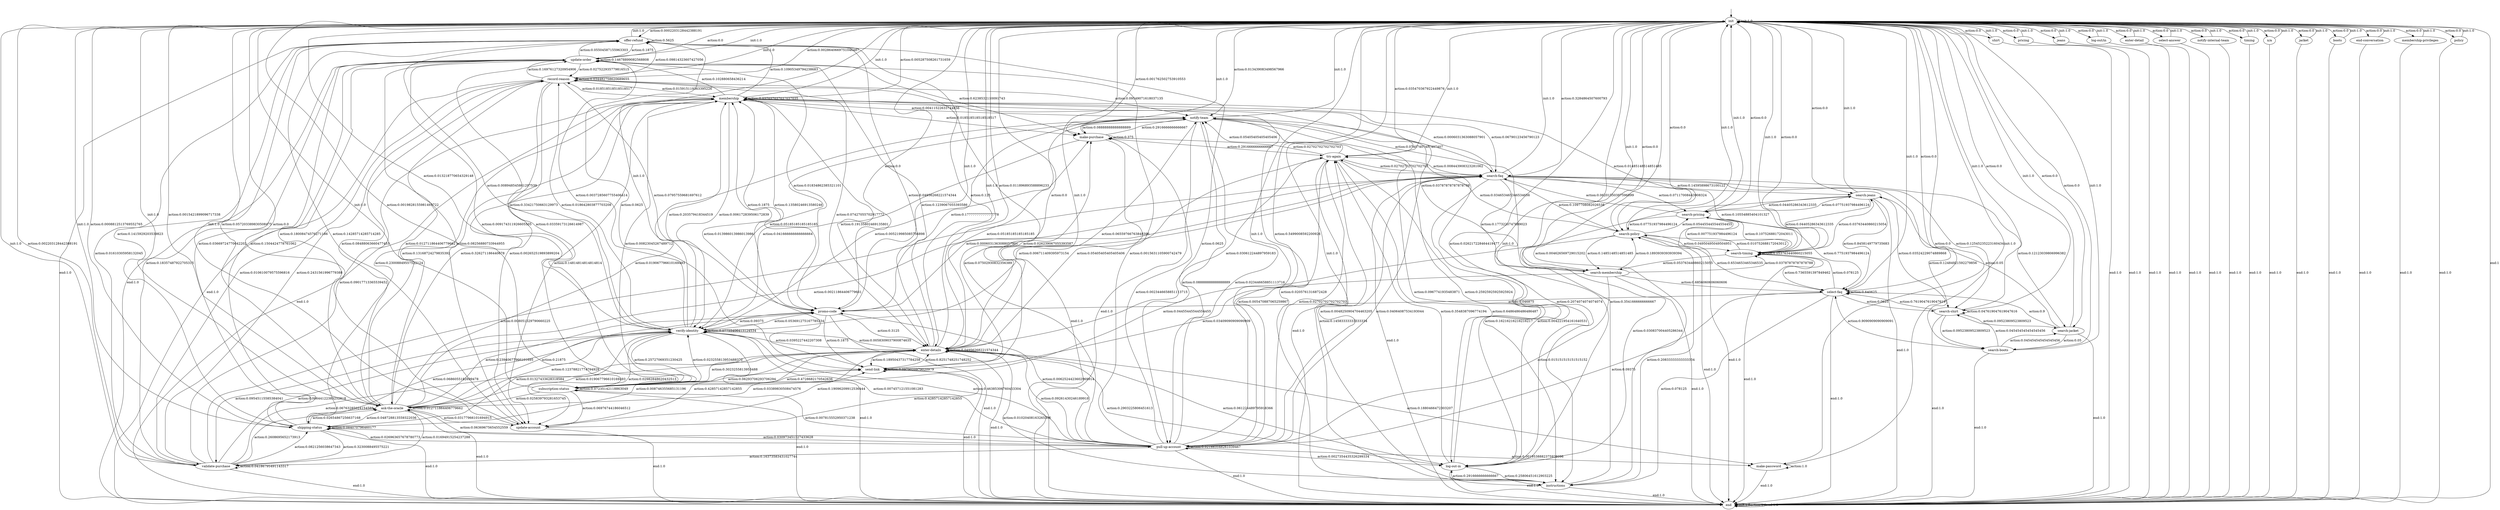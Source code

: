 digraph learned_mdp {
s0 [label="init"];
s1 [label="offer-refund"];
s2 [label="search-jeans"];
s3 [label="make-purchase"];
s4 [label="shirt"];
s5 [label="pricing"];
s6 [label="search-pricing"];
s7 [label="search-membership"];
s8 [label="try-again"];
s9 [label="promo-code"];
s10 [label="jeans"];
s11 [label="log-out/in"];
s12 [label="enter-detail"];
s13 [label="select-answer"];
s14 [label="validate-purchase"];
s15 [label="notify-internal-team"];
s16 [label="verify-identity"];
s17 [label="log-out-in"];
s18 [label="update-order"];
s19 [label="subscription-status"];
s20 [label="select-faq"];
s21 [label="make-password"];
s22 [label="ask-the-oracle"];
s23 [label="instructions"];
s24 [label="search-timing"];
s25 [label="shipping-status"];
s26 [label="pull-up-account"];
s27 [label="search-boots"];
s28 [label="update-account"];
s29 [label="timing"];
s30 [label="n/a"];
s31 [label="jacket"];
s32 [label="boots"];
s33 [label="end-conversation"];
s34 [label="search-shirt"];
s35 [label="record-reason"];
s36 [label="search-jacket"];
s37 [label="send-link"];
s38 [label="enter-details"];
s39 [label="membership-privileges"];
s40 [label="search-faq"];
s41 [label="notify-team"];
s42 [label="membership"];
s43 [label="search-policy"];
s44 [label="policy"];
s45 [label="end"];
s0 -> s0  [label="init:1.0"];
s0 -> s1  [label="action:0.0002203128442388191"];
s0 -> s2  [label="action:0.0"];
s0 -> s3  [label="action:0.001762502753910553"];
s0 -> s4  [label="action:0.0"];
s0 -> s5  [label="action:0.0"];
s0 -> s6  [label="action:0.0"];
s0 -> s7  [label="action:0.0"];
s0 -> s8  [label="action:0.035470367922449876"];
s0 -> s9  [label="action:0.0"];
s0 -> s10  [label="action:0.0"];
s0 -> s11  [label="action:0.0"];
s0 -> s12  [label="action:0.0"];
s0 -> s13  [label="action:0.0"];
s0 -> s14  [label="action:0.002203128442388191"];
s0 -> s15  [label="action:0.0"];
s0 -> s16  [label="action:0.013218770654329148"];
s0 -> s17  [label="action:0.026217228464419477"];
s0 -> s18  [label="action:0.0"];
s0 -> s19  [label="action:0.0019828155981493722"];
s0 -> s20  [label="action:0.0"];
s0 -> s21  [label="action:0.0"];
s0 -> s22  [label="action:0.0015421899096717338"];
s0 -> s23  [label="action:0.004626569729015202"];
s0 -> s24  [label="action:0.0"];
s0 -> s25  [label="action:0.0008812513769552765"];
s0 -> s26  [label="action:0.5499008592200926"];
s0 -> s27  [label="action:0.0"];
s0 -> s28  [label="action:0.0"];
s0 -> s29  [label="action:0.0"];
s0 -> s30  [label="action:0.0"];
s0 -> s31  [label="action:0.0"];
s0 -> s32  [label="action:0.0"];
s0 -> s33  [label="action:0.0"];
s0 -> s34  [label="action:0.0"];
s0 -> s35  [label="action:0.0028640669751046487"];
s0 -> s36  [label="action:0.0"];
s0 -> s37  [label="action:0.0"];
s0 -> s38  [label="action:0.011896893588896233"];
s0 -> s39  [label="action:0.0"];
s0 -> s40  [label="action:0.3284864507600793"];
s0 -> s41  [label="action:0.013439083498567966"];
s0 -> s42  [label="action:0.005287508261731659"];
s0 -> s43  [label="action:0.0"];
s0 -> s44  [label="action:0.0"];
s0 -> s45  [label="end:1"];
s1 -> s0  [label="init:1.0"];
s1 -> s1  [label="action:0.5625"];
s1 -> s18  [label="action:0.1875"];
s1 -> s26  [label="action:0.0625"];
s1 -> s37  [label="action:0.0625"];
s1 -> s38  [label="action:0.125"];
s1 -> s45 [label="end:1.0"];
s2 -> s0  [label="init:1.0"];
s2 -> s6  [label="action:0.04405286343612335"];
s2 -> s17  [label="action:0.030837004405286344"];
s2 -> s20  [label="action:0.8458149779735683"];
s2 -> s24  [label="action:0.04405286343612335"];
s2 -> s34  [label="action:0.03524229074889868"];
s2 -> s45 [label="end:1.0"];
s3 -> s0  [label="init:1.0"];
s3 -> s3  [label="action:0.375"];
s3 -> s8  [label="action:0.2916666666666667"];
s3 -> s16  [label="action:0.041666666666666664"];
s3 -> s41  [label="action:0.2916666666666667"];
s3 -> s45 [label="end:1.0"];
s4 -> s0  [label="init:1.0"];
s4 -> s45 [label="end:1.0"];
s5 -> s0  [label="init:1.0"];
s5 -> s45 [label="end:1.0"];
s6 -> s0  [label="init:1.0"];
s6 -> s2  [label="action:0.07751937984496124"];
s6 -> s20  [label="action:0.7751937984496124"];
s6 -> s24  [label="action:0.007751937984496124"];
s6 -> s40  [label="action:0.06201550387596899"];
s6 -> s43  [label="action:0.07751937984496124"];
s6 -> s45 [label="end:1.0"];
s7 -> s0  [label="init:1.0"];
s7 -> s20  [label="action:0.6856060606060606"];
s7 -> s24  [label="action:0.03787878787878788"];
s7 -> s26  [label="action:0.015151515151515152"];
s7 -> s37  [label="action:0.03409090909090909"];
s7 -> s42  [label="action:0.03787878787878788"];
s7 -> s43  [label="action:0.1893939393939394"];
s7 -> s45 [label="end:1.0"];
s8 -> s0  [label="init:1.0"];
s8 -> s3  [label="action:0.02702702702702703"];
s8 -> s17  [label="action:0.6486486486486487"];
s8 -> s23  [label="action:0.16216216216216217"];
s8 -> s26  [label="action:0.02702702702702703"];
s8 -> s38  [label="action:0.05405405405405406"];
s8 -> s40  [label="action:0.02702702702702703"];
s8 -> s41  [label="action:0.05405405405405406"];
s8 -> s45 [label="end:1.0"];
s9 -> s0  [label="init:1.0"];
s9 -> s16  [label="action:0.09375"];
s9 -> s22  [label="action:0.21875"];
s9 -> s37  [label="action:0.1875"];
s9 -> s38  [label="action:0.3125"];
s9 -> s42  [label="action:0.1875"];
s9 -> s45 [label="end:1.0"];
s10 -> s0  [label="init:1.0"];
s10 -> s45 [label="end:1.0"];
s11 -> s0  [label="init:1.0"];
s11 -> s45 [label="end:1.0"];
s12 -> s0  [label="init:1.0"];
s12 -> s45 [label="end:1.0"];
s13 -> s0  [label="init:1.0"];
s13 -> s45 [label="end:1.0"];
s14 -> s0  [label="init:1.0"];
s14 -> s1  [label="action:0.01610305958132045"];
s14 -> s14  [label="action:0.04186795491143317"];
s14 -> s16  [label="action:0.00644122383252818"];
s14 -> s18  [label="action:0.18357487922705315"];
s14 -> s22  [label="action:0.2608695652173913"];
s14 -> s25  [label="action:0.0821256038647343"];
s14 -> s35  [label="action:0.2431561996779388"];
s14 -> s38  [label="action:0.06763285024154589"];
s14 -> s40  [label="action:0.008051529790660225"];
s14 -> s42  [label="action:0.09017713365539452"];
s14 -> s45 [label="end:1.0"];
s15 -> s0  [label="init:1.0"];
s15 -> s45 [label="end:1.0"];
s16 -> s0  [label="init:1.0"];
s16 -> s1  [label="action:0.008948545861297539"];
s16 -> s3  [label="action:0.005219985085756898"];
s16 -> s9  [label="action:0.053691275167785234"];
s16 -> s14  [label="action:0.09545115585384041"];
s16 -> s16  [label="action:0.07755406413124534"];
s16 -> s18  [label="action:0.0037285607755406414"];
s16 -> s19  [label="action:0.25727069351230425"];
s16 -> s22  [label="action:0.12378821774794929"];
s16 -> s25  [label="action:0.0686055182699478"];
s16 -> s26  [label="action:0.007457121551081283"];
s16 -> s28  [label="action:0.02982848620432513"];
s16 -> s35  [label="action:0.018642803877703208"];
s16 -> s38  [label="action:0.0395227442207308"];
s16 -> s40  [label="action:0.006711409395973154"];
s16 -> s42  [label="action:0.203579418344519"];
s16 -> s45 [label="end:1.0"];
s17 -> s0  [label="init:1.0"];
s17 -> s8  [label="action:0.3548387096774194"];
s17 -> s23  [label="action:0.25806451612903225"];
s17 -> s38  [label="action:0.2903225806451613"];
s17 -> s41  [label="action:0.0967741935483871"];
s17 -> s45 [label="end:1.0"];
s18 -> s0  [label="init:1.0"];
s18 -> s1  [label="action:0.05504587155963303"];
s18 -> s3  [label="action:0.6238532110091743"];
s18 -> s9  [label="action:0.01834862385321101"];
s18 -> s18  [label="action:0.14678899082568808"];
s18 -> s19  [label="action:0.009174311926605505"];
s18 -> s25  [label="action:0.03669724770642202"];
s18 -> s28  [label="action:0.08256880733944955"];
s18 -> s35  [label="action:0.027522935779816515"];
s18 -> s45 [label="end:1.0"];
s19 -> s0  [label="init:1.0"];
s19 -> s16  [label="action:0.023255813953488372"];
s19 -> s18  [label="action:0.03359173126614987"];
s19 -> s19  [label="action:0.07235142118863049"];
s19 -> s22  [label="action:0.025839793281653745"];
s19 -> s28  [label="action:0.06976744186046512"];
s19 -> s37  [label="action:0.4728682170542636"];
s19 -> s38  [label="action:0.3023255813953488"];
s19 -> s45 [label="end:1.0"];
s20 -> s0  [label="init:1.0"];
s20 -> s9  [label="action:0.046875"];
s20 -> s20  [label="action:0.640625"];
s20 -> s23  [label="action:0.078125"];
s20 -> s24  [label="action:0.078125"];
s20 -> s26  [label="action:0.09375"];
s20 -> s34  [label="action:0.0625"];
s20 -> s45 [label="end:1.0"];
s21 -> s0  [label="init:1.0"];
s21 -> s21  [label="action:1.0"];
s21 -> s45 [label="end:1.0"];
s22 -> s0  [label="init:1.0"];
s22 -> s1  [label="action:0.057203389830508475"];
s22 -> s9  [label="action:0.23940677966101695"];
s22 -> s14  [label="action:0.01694915254237288"];
s22 -> s18  [label="action:0.18008474576271186"];
s22 -> s22  [label="action:0.012711864406779662"];
s22 -> s25  [label="action:0.048728813559322036"];
s22 -> s28  [label="action:0.03177966101694915"];
s22 -> s35  [label="action:0.012711864406779662"];
s22 -> s37  [label="action:0.03389830508474576"];
s22 -> s38  [label="action:0.019067796610169493"];
s22 -> s40  [label="action:0.00211864406779661"];
s22 -> s41  [label="action:0.019067796610169493"];
s22 -> s42  [label="action:0.326271186440678"];
s22 -> s45 [label="end:1.0"];
s23 -> s0  [label="init:1.0"];
s23 -> s8  [label="action:0.14583333333333334"];
s23 -> s17  [label="action:0.2916666666666667"];
s23 -> s41  [label="action:0.3541666666666667"];
s23 -> s43  [label="action:0.20833333333333334"];
s23 -> s45 [label="end:1.0"];
s24 -> s0  [label="init:1.0"];
s24 -> s2  [label="action:0.03763440860215054"];
s24 -> s6  [label="action:0.10752688172043011"];
s24 -> s7  [label="action:0.053763440860215055"];
s24 -> s20  [label="action:0.7365591397849462"];
s24 -> s24  [label="action:0.053763440860215055"];
s24 -> s43  [label="action:0.010752688172043012"];
s24 -> s45 [label="end:1.0"];
s25 -> s0  [label="init:1.0"];
s25 -> s1  [label="action:0.1415929203539823"];
s25 -> s14  [label="action:0.3230088495575221"];
s25 -> s16  [label="action:0.01327433628318584"];
s25 -> s18  [label="action:0.1504424778761062"];
s25 -> s22  [label="action:0.02654867256637168"];
s25 -> s25  [label="action:0.084070796460177"];
s25 -> s26  [label="action:0.030973451327433628"];
s25 -> s42  [label="action:0.23008849557522124"];
s25 -> s45 [label="end:1.0"];
s26 -> s0  [label="init:1.0"];
s26 -> s3  [label="action:0.0023446658851113715"];
s26 -> s8  [label="action:0.005470887065259867"];
s26 -> s9  [label="action:0.0062524423602969914"];
s26 -> s14  [label="action:0.16373583431027744"];
s26 -> s16  [label="action:0.46385306760453304"];
s26 -> s17  [label="action:0.0027354435326299334"];
s26 -> s18  [label="action:0.0015631105900742479"];
s26 -> s19  [label="action:0.007815552950371238"];
s26 -> s21  [label="action:0.0019538882375928096"];
s26 -> s22  [label="action:0.06369675654552559"];
s26 -> s25  [label="action:0.026963657678780773"];
s26 -> s26  [label="action:0.021883548261039467"];
s26 -> s35  [label="action:0.07502930832356389"];
s26 -> s38  [label="action:0.09261430246189918"];
s26 -> s40  [label="action:0.04064087534193044"];
s26 -> s41  [label="action:0.023446658851113716"];
s26 -> s45 [label="end:1.0"];
s27 -> s0  [label="init:1.0"];
s27 -> s20  [label="action:0.9090909090909091"];
s27 -> s34  [label="action:0.045454545454545456"];
s27 -> s36  [label="action:0.045454545454545456"];
s27 -> s45 [label="end:1.0"];
s28 -> s0  [label="init:1.0"];
s28 -> s1  [label="action:0.14285714285714285"];
s28 -> s37  [label="action:0.42857142857142855"];
s28 -> s38  [label="action:0.42857142857142855"];
s28 -> s45 [label="end:1.0"];
s29 -> s0  [label="init:1.0"];
s29 -> s45 [label="end:1.0"];
s30 -> s0  [label="init:1.0"];
s30 -> s45 [label="end:1.0"];
s31 -> s0  [label="init:1.0"];
s31 -> s45 [label="end:1.0"];
s32 -> s0  [label="init:1.0"];
s32 -> s45 [label="end:1.0"];
s33 -> s0  [label="init:1.0"];
s33 -> s45 [label="end:1.0"];
s34 -> s0  [label="init:1.0"];
s34 -> s20  [label="action:0.7619047619047619"];
s34 -> s27  [label="action:0.09523809523809523"];
s34 -> s34  [label="action:0.047619047619047616"];
s34 -> s36  [label="action:0.09523809523809523"];
s34 -> s45 [label="end:1.0"];
s35 -> s0  [label="init:1.0"];
s35 -> s1  [label="action:0.09814323607427056"];
s35 -> s9  [label="action:0.07957559681697612"];
s35 -> s14  [label="action:0.010610079575596816"];
s35 -> s16  [label="action:0.33421750663129973"];
s35 -> s18  [label="action:0.16976127320954906"];
s35 -> s22  [label="action:0.08488063660477453"];
s35 -> s28  [label="action:0.002652519893899204"];
s35 -> s35  [label="action:0.034482758620689655"];
s35 -> s38  [label="action:0.07427055702917772"];
s35 -> s41  [label="action:0.09549071618037135"];
s35 -> s42  [label="action:0.015915119363395226"];
s35 -> s45 [label="end:1.0"];
s36 -> s0  [label="init:1.0"];
s36 -> s2  [label="action:0.05"];
s36 -> s20  [label="action:0.9"];
s36 -> s27  [label="action:0.05"];
s36 -> s45 [label="end:1.0"];
s37 -> s0  [label="init:1.0"];
s37 -> s19  [label="action:0.06293706293706294"];
s37 -> s37  [label="action:0.0979020979020979"];
s37 -> s38  [label="action:0.8251748251748252"];
s37 -> s42  [label="action:0.013986013986013986"];
s37 -> s45 [label="end:1.0"];
s38 -> s0  [label="init:1.0"];
s38 -> s1  [label="action:0.04956268221574344"];
s38 -> s3  [label="action:0.026239067055393587"];
s38 -> s8  [label="action:0.030612244897959183"];
s38 -> s16  [label="action:0.0058309037900874635"];
s38 -> s17  [label="action:0.061224489795918366"];
s38 -> s18  [label="action:0.1239067055393586"];
s38 -> s21  [label="action:0.1880466472303207"];
s38 -> s23  [label="action:0.01020408163265306"];
s38 -> s25  [label="action:0.008746355685131196"];
s38 -> s28  [label="action:0.19096209912536444"];
s38 -> s37  [label="action:0.18950437317784258"];
s38 -> s38  [label="action:0.04956268221574344"];
s38 -> s41  [label="action:0.06559766763848396"];
s38 -> s45 [label="end:1.0"];
s39 -> s0  [label="init:1.0"];
s39 -> s45 [label="end:1.0"];
s40 -> s0  [label="init:1.0"];
s40 -> s2  [label="action:0.14595898673100122"];
s40 -> s6  [label="action:0.07117008443908324"];
s40 -> s7  [label="action:0.1773220747889023"];
s40 -> s8  [label="action:0.008443908323281062"];
s40 -> s9  [label="action:0.0006031363088057901"];
s40 -> s17  [label="action:0.004221954161640531"];
s40 -> s24  [label="action:0.10554885404101327"];
s40 -> s26  [label="action:0.0048250904704463205"];
s40 -> s27  [label="action:0.12484921592279856"];
s40 -> s34  [label="action:0.12545235223160434"];
s40 -> s36  [label="action:0.12123039806996382"];
s40 -> s42  [label="action:0.0006031363088057901"];
s40 -> s43  [label="action:0.1097708082026538"];
s40 -> s45 [label="end:1.0"];
s41 -> s0  [label="init:1.0"];
s41 -> s3  [label="action:0.08888888888888889"];
s41 -> s9  [label="action:0.17777777777777778"];
s41 -> s16  [label="action:0.05185185185185185"];
s41 -> s17  [label="action:0.25925925925925924"];
s41 -> s23  [label="action:0.2074074074074074"];
s41 -> s26  [label="action:0.08888888888888889"];
s41 -> s38  [label="action:0.05185185185185185"];
s41 -> s40  [label="action:0.07407407407407407"];
s41 -> s45 [label="end:1.0"];
s42 -> s0  [label="init:1.0"];
s42 -> s1  [label="action:0.10905349794238683"];
s42 -> s3  [label="action:0.018518518518518517"];
s42 -> s9  [label="action:0.13580246913580246"];
s42 -> s16  [label="action:0.006172839506172839"];
s42 -> s18  [label="action:0.102880658436214"];
s42 -> s19  [label="action:0.00823045267489712"];
s42 -> s22  [label="action:0.13168724279835392"];
s42 -> s23  [label="action:0.0205761316872428"];
s42 -> s28  [label="action:0.14814814814814814"];
s42 -> s35  [label="action:0.018518518518518517"];
s42 -> s38  [label="action:0.19135802469135801"];
s42 -> s40  [label="action:0.06790123456790123"];
s42 -> s41  [label="action:0.00411522633744856"];
s42 -> s42  [label="action:0.037037037037037035"];
s42 -> s45 [label="end:1.0"];
s43 -> s0  [label="init:1.0"];
s43 -> s6  [label="action:0.054455445544554455"];
s43 -> s7  [label="action:0.1485148514851485"];
s43 -> s8  [label="action:0.034653465346534656"];
s43 -> s19  [label="action:0.04455445544554455"];
s43 -> s20  [label="action:0.6534653465346535"];
s43 -> s24  [label="action:0.04950495049504951"];
s43 -> s42  [label="action:0.01485148514851485"];
s43 -> s45 [label="end:1.0"];
s44 -> s0  [label="init:1.0"];
s44 -> s45 [label="end:1.0"];
s45 -> s45 [label="init:1.0"];
s45 -> s45  [label="action:1.0"];
s45 -> s45  [label="end:1.0"];
__start0 [label="", shape=none];
__start0 -> s0  [label=""];
}